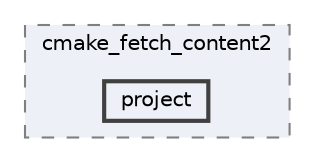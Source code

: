 digraph "C:/Dev/ezRPC/RPC/json/tests/cmake_fetch_content2/project"
{
 // LATEX_PDF_SIZE
  bgcolor="transparent";
  edge [fontname=Helvetica,fontsize=10,labelfontname=Helvetica,labelfontsize=10];
  node [fontname=Helvetica,fontsize=10,shape=box,height=0.2,width=0.4];
  compound=true
  subgraph clusterdir_f560f8dd96a3f179633362b5c641b182 {
    graph [ bgcolor="#edf0f7", pencolor="grey50", label="cmake_fetch_content2", fontname=Helvetica,fontsize=10 style="filled,dashed", URL="dir_f560f8dd96a3f179633362b5c641b182.html",tooltip=""]
  dir_0214e2200cf20880b0f57b7bafc99857 [label="project", fillcolor="#edf0f7", color="grey25", style="filled,bold", URL="dir_0214e2200cf20880b0f57b7bafc99857.html",tooltip=""];
  }
}
